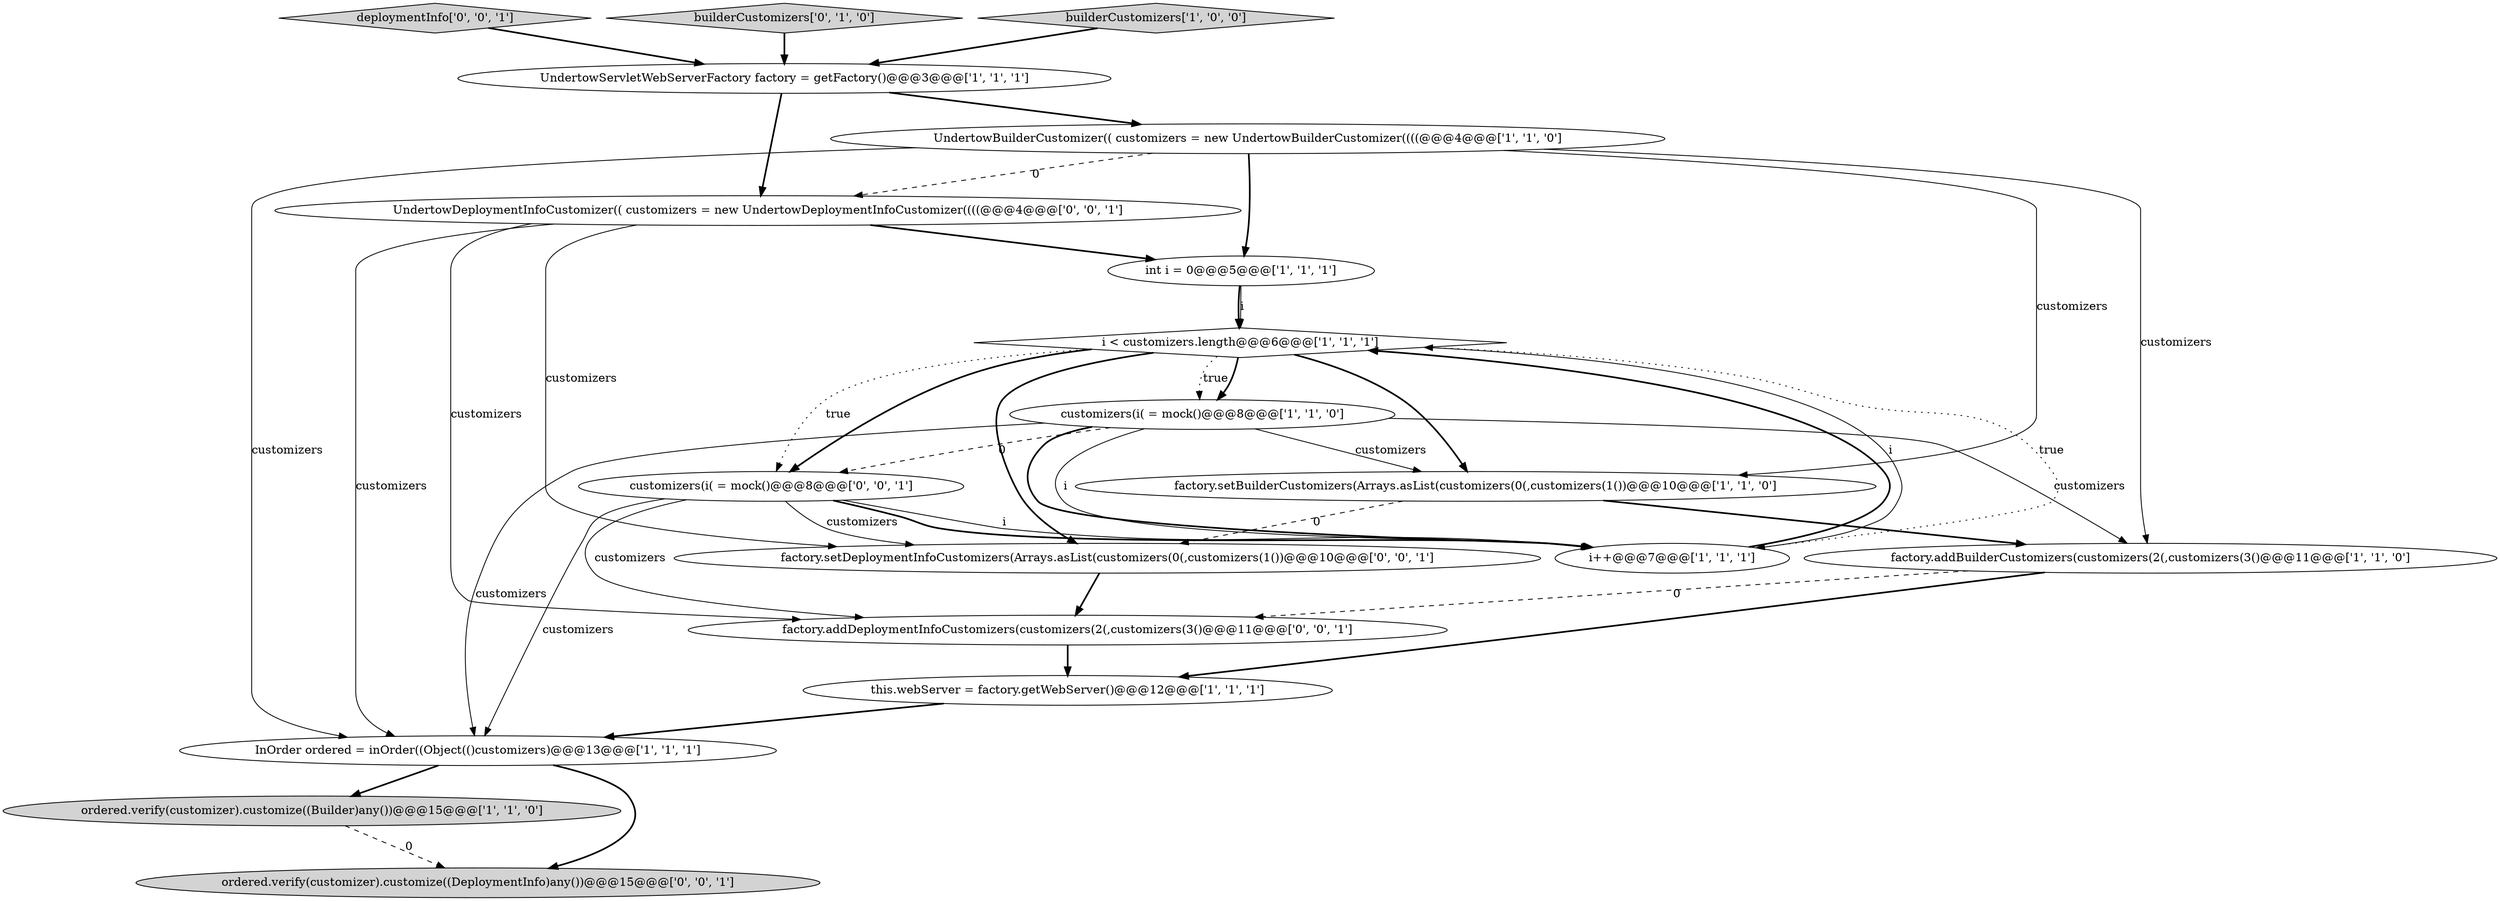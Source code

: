 digraph {
9 [style = filled, label = "ordered.verify(customizer).customize((Builder)any())@@@15@@@['1', '1', '0']", fillcolor = lightgray, shape = ellipse image = "AAA0AAABBB1BBB"];
8 [style = filled, label = "factory.setBuilderCustomizers(Arrays.asList(customizers(0(,customizers(1())@@@10@@@['1', '1', '0']", fillcolor = white, shape = ellipse image = "AAA0AAABBB1BBB"];
14 [style = filled, label = "ordered.verify(customizer).customize((DeploymentInfo)any())@@@15@@@['0', '0', '1']", fillcolor = lightgray, shape = ellipse image = "AAA0AAABBB3BBB"];
13 [style = filled, label = "UndertowDeploymentInfoCustomizer(( customizers = new UndertowDeploymentInfoCustomizer((((@@@4@@@['0', '0', '1']", fillcolor = white, shape = ellipse image = "AAA0AAABBB3BBB"];
16 [style = filled, label = "deploymentInfo['0', '0', '1']", fillcolor = lightgray, shape = diamond image = "AAA0AAABBB3BBB"];
3 [style = filled, label = "this.webServer = factory.getWebServer()@@@12@@@['1', '1', '1']", fillcolor = white, shape = ellipse image = "AAA0AAABBB1BBB"];
15 [style = filled, label = "factory.setDeploymentInfoCustomizers(Arrays.asList(customizers(0(,customizers(1())@@@10@@@['0', '0', '1']", fillcolor = white, shape = ellipse image = "AAA0AAABBB3BBB"];
11 [style = filled, label = "InOrder ordered = inOrder((Object(()customizers)@@@13@@@['1', '1', '1']", fillcolor = white, shape = ellipse image = "AAA0AAABBB1BBB"];
2 [style = filled, label = "int i = 0@@@5@@@['1', '1', '1']", fillcolor = white, shape = ellipse image = "AAA0AAABBB1BBB"];
12 [style = filled, label = "builderCustomizers['0', '1', '0']", fillcolor = lightgray, shape = diamond image = "AAA0AAABBB2BBB"];
17 [style = filled, label = "customizers(i( = mock()@@@8@@@['0', '0', '1']", fillcolor = white, shape = ellipse image = "AAA0AAABBB3BBB"];
5 [style = filled, label = "builderCustomizers['1', '0', '0']", fillcolor = lightgray, shape = diamond image = "AAA0AAABBB1BBB"];
0 [style = filled, label = "UndertowServletWebServerFactory factory = getFactory()@@@3@@@['1', '1', '1']", fillcolor = white, shape = ellipse image = "AAA0AAABBB1BBB"];
10 [style = filled, label = "i++@@@7@@@['1', '1', '1']", fillcolor = white, shape = ellipse image = "AAA0AAABBB1BBB"];
1 [style = filled, label = "UndertowBuilderCustomizer(( customizers = new UndertowBuilderCustomizer((((@@@4@@@['1', '1', '0']", fillcolor = white, shape = ellipse image = "AAA0AAABBB1BBB"];
7 [style = filled, label = "customizers(i( = mock()@@@8@@@['1', '1', '0']", fillcolor = white, shape = ellipse image = "AAA0AAABBB1BBB"];
6 [style = filled, label = "i < customizers.length@@@6@@@['1', '1', '1']", fillcolor = white, shape = diamond image = "AAA0AAABBB1BBB"];
18 [style = filled, label = "factory.addDeploymentInfoCustomizers(customizers(2(,customizers(3()@@@11@@@['0', '0', '1']", fillcolor = white, shape = ellipse image = "AAA0AAABBB3BBB"];
4 [style = filled, label = "factory.addBuilderCustomizers(customizers(2(,customizers(3()@@@11@@@['1', '1', '0']", fillcolor = white, shape = ellipse image = "AAA0AAABBB1BBB"];
6->17 [style = bold, label=""];
17->10 [style = bold, label=""];
4->18 [style = dashed, label="0"];
4->3 [style = bold, label=""];
18->3 [style = bold, label=""];
16->0 [style = bold, label=""];
1->8 [style = solid, label="customizers"];
17->10 [style = solid, label="i"];
0->13 [style = bold, label=""];
11->14 [style = bold, label=""];
7->10 [style = bold, label=""];
2->6 [style = solid, label="i"];
2->6 [style = bold, label=""];
7->17 [style = dashed, label="0"];
1->11 [style = solid, label="customizers"];
8->15 [style = dashed, label="0"];
17->15 [style = solid, label="customizers"];
3->11 [style = bold, label=""];
7->4 [style = solid, label="customizers"];
7->10 [style = solid, label="i"];
11->9 [style = bold, label=""];
13->11 [style = solid, label="customizers"];
12->0 [style = bold, label=""];
15->18 [style = bold, label=""];
10->6 [style = bold, label=""];
6->17 [style = dotted, label="true"];
10->6 [style = solid, label="i"];
6->15 [style = bold, label=""];
13->15 [style = solid, label="customizers"];
13->18 [style = solid, label="customizers"];
1->13 [style = dashed, label="0"];
6->10 [style = dotted, label="true"];
7->8 [style = solid, label="customizers"];
17->18 [style = solid, label="customizers"];
9->14 [style = dashed, label="0"];
5->0 [style = bold, label=""];
7->11 [style = solid, label="customizers"];
0->1 [style = bold, label=""];
6->8 [style = bold, label=""];
6->7 [style = dotted, label="true"];
1->4 [style = solid, label="customizers"];
1->2 [style = bold, label=""];
8->4 [style = bold, label=""];
6->7 [style = bold, label=""];
17->11 [style = solid, label="customizers"];
13->2 [style = bold, label=""];
}

